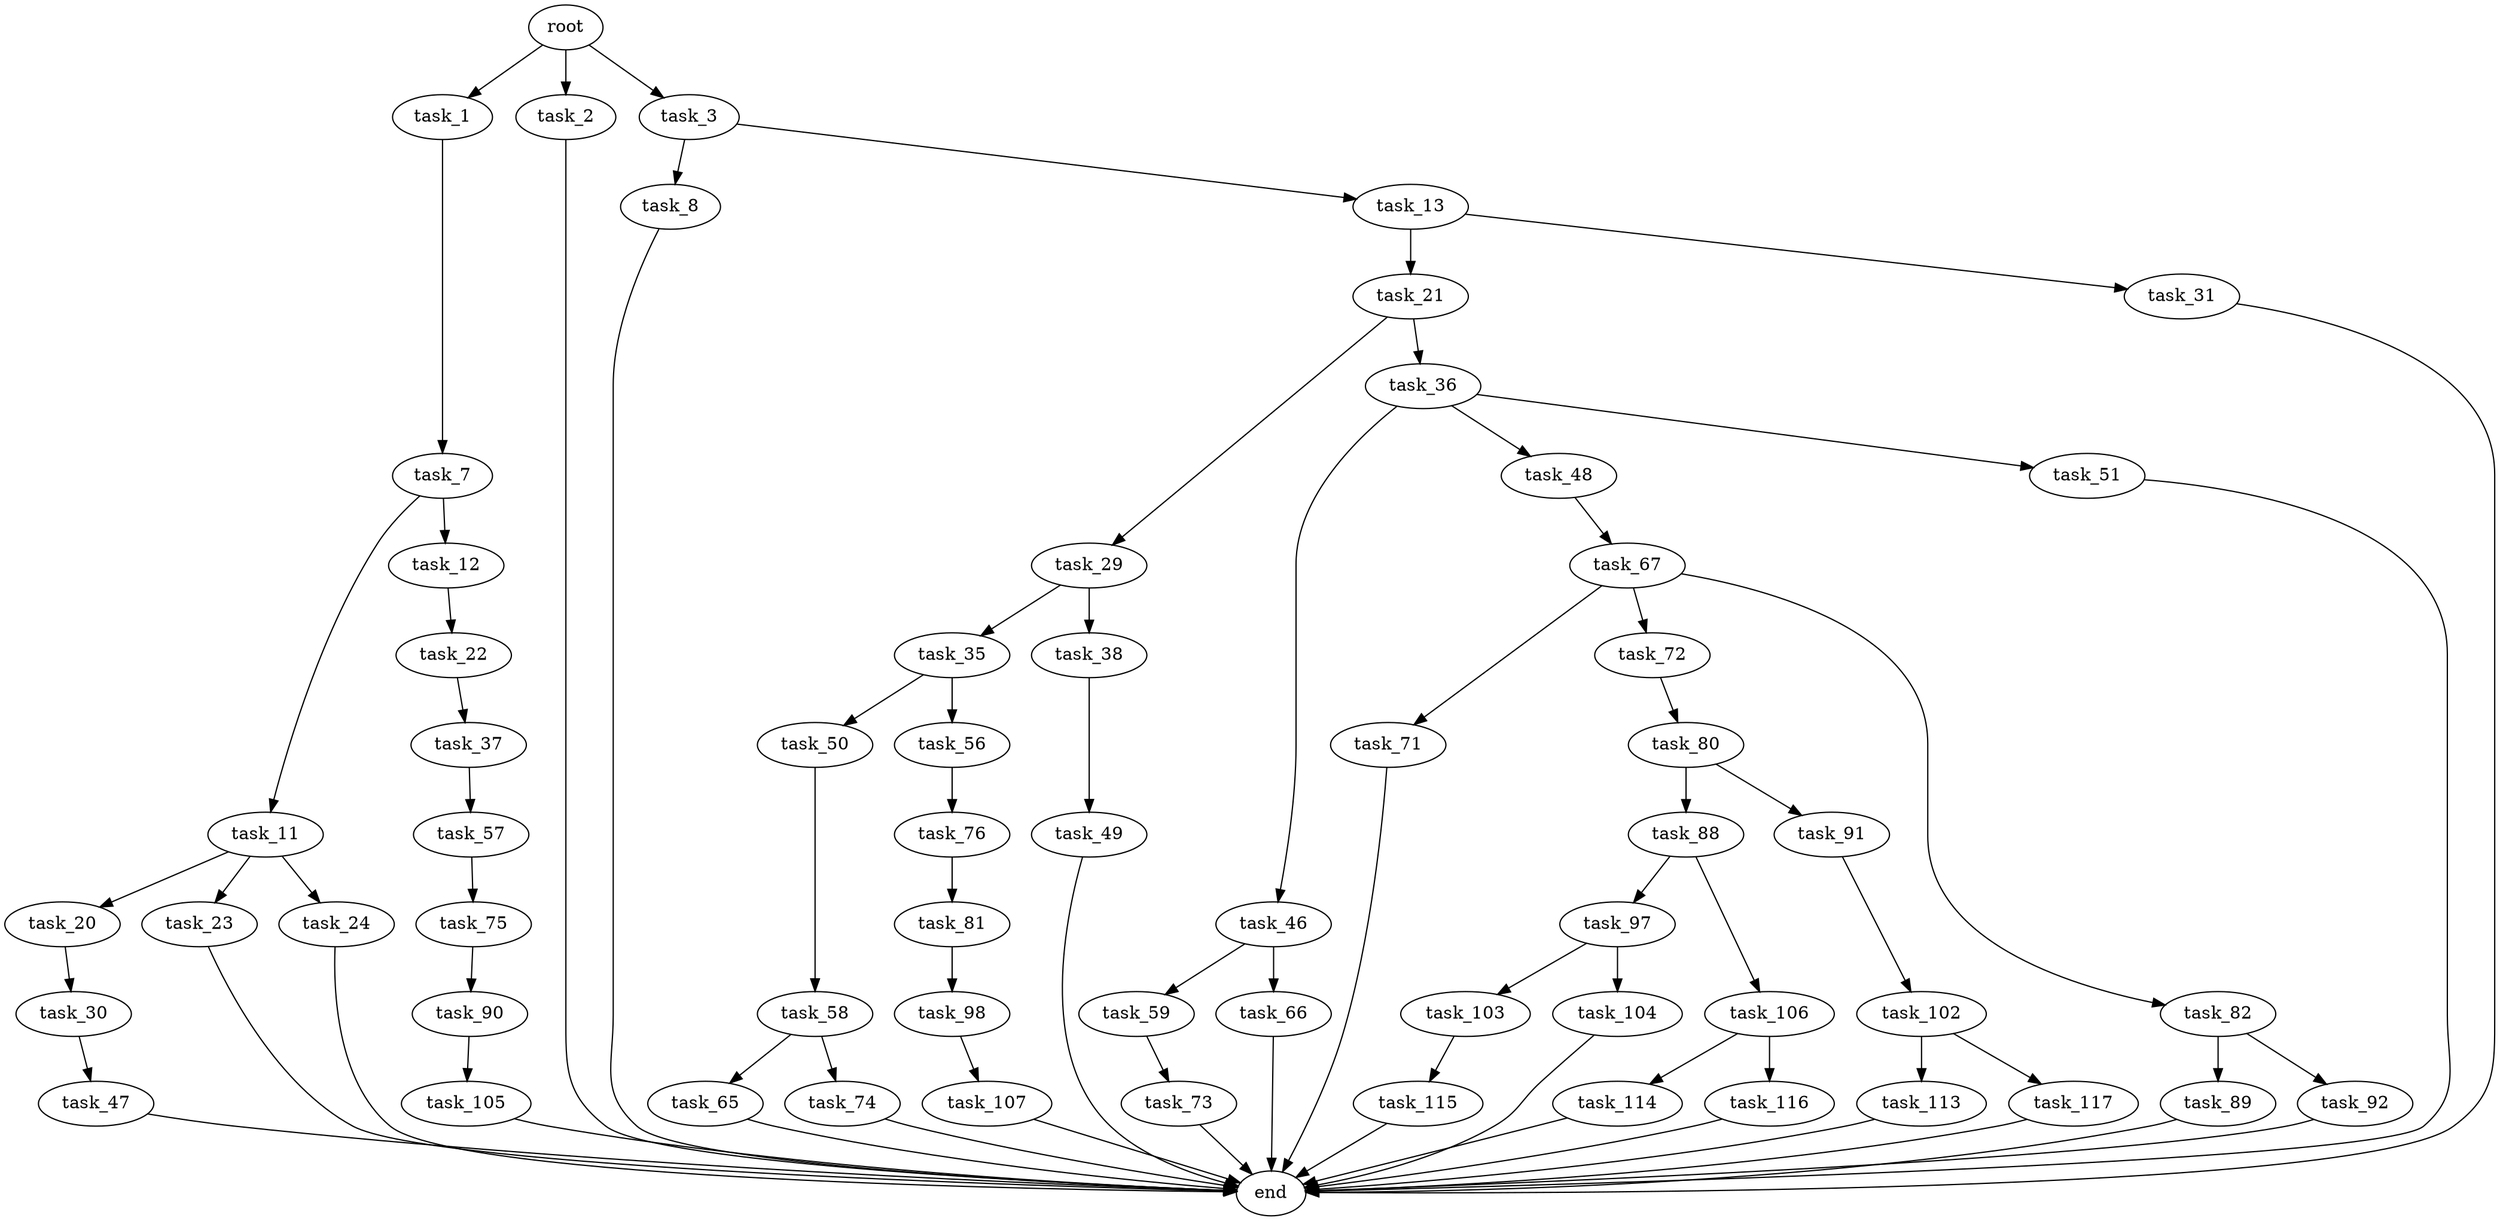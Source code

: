 digraph G {
  root [size="0.000000"];
  task_1 [size="651428425024.000000"];
  task_2 [size="289155416842.000000"];
  task_3 [size="231928233984.000000"];
  task_7 [size="143833128510.000000"];
  end [size="0.000000"];
  task_8 [size="39708939688.000000"];
  task_13 [size="8589934592.000000"];
  task_11 [size="786312686.000000"];
  task_12 [size="7206745138.000000"];
  task_20 [size="483018898413.000000"];
  task_23 [size="134217728000.000000"];
  task_24 [size="953761111488.000000"];
  task_22 [size="1073741824000.000000"];
  task_21 [size="16078216710.000000"];
  task_31 [size="214350048380.000000"];
  task_30 [size="231928233984.000000"];
  task_29 [size="134217728000.000000"];
  task_36 [size="23200934600.000000"];
  task_37 [size="42822280212.000000"];
  task_35 [size="108746059488.000000"];
  task_38 [size="1073741824000.000000"];
  task_47 [size="257619247535.000000"];
  task_50 [size="189250290792.000000"];
  task_56 [size="782757789696.000000"];
  task_46 [size="16178477821.000000"];
  task_48 [size="678084044.000000"];
  task_51 [size="28918780118.000000"];
  task_57 [size="201333187380.000000"];
  task_49 [size="1073741824000.000000"];
  task_59 [size="35105502147.000000"];
  task_66 [size="549755813888.000000"];
  task_67 [size="12082508891.000000"];
  task_58 [size="937256231648.000000"];
  task_76 [size="7674190895.000000"];
  task_75 [size="130081221556.000000"];
  task_65 [size="782757789696.000000"];
  task_74 [size="447508617675.000000"];
  task_73 [size="2169387770.000000"];
  task_71 [size="28991029248.000000"];
  task_72 [size="3624051885.000000"];
  task_82 [size="196218672996.000000"];
  task_80 [size="588835812760.000000"];
  task_90 [size="149772030888.000000"];
  task_81 [size="1073741824000.000000"];
  task_88 [size="68719476736.000000"];
  task_91 [size="8589934592.000000"];
  task_98 [size="782757789696.000000"];
  task_89 [size="34202408286.000000"];
  task_92 [size="368293445632.000000"];
  task_97 [size="7927797136.000000"];
  task_106 [size="340781173141.000000"];
  task_105 [size="134217728000.000000"];
  task_102 [size="168329522556.000000"];
  task_103 [size="8157770552.000000"];
  task_104 [size="3197112159.000000"];
  task_107 [size="982609561.000000"];
  task_113 [size="2204872691.000000"];
  task_117 [size="4129023531.000000"];
  task_115 [size="549755813888.000000"];
  task_114 [size="210581470304.000000"];
  task_116 [size="22364486654.000000"];

  root -> task_1 [size="1.000000"];
  root -> task_2 [size="1.000000"];
  root -> task_3 [size="1.000000"];
  task_1 -> task_7 [size="536870912.000000"];
  task_2 -> end [size="1.000000"];
  task_3 -> task_8 [size="301989888.000000"];
  task_3 -> task_13 [size="301989888.000000"];
  task_7 -> task_11 [size="209715200.000000"];
  task_7 -> task_12 [size="209715200.000000"];
  task_8 -> end [size="1.000000"];
  task_13 -> task_21 [size="33554432.000000"];
  task_13 -> task_31 [size="33554432.000000"];
  task_11 -> task_20 [size="33554432.000000"];
  task_11 -> task_23 [size="33554432.000000"];
  task_11 -> task_24 [size="33554432.000000"];
  task_12 -> task_22 [size="134217728.000000"];
  task_20 -> task_30 [size="301989888.000000"];
  task_23 -> end [size="1.000000"];
  task_24 -> end [size="1.000000"];
  task_22 -> task_37 [size="838860800.000000"];
  task_21 -> task_29 [size="679477248.000000"];
  task_21 -> task_36 [size="679477248.000000"];
  task_31 -> end [size="1.000000"];
  task_30 -> task_47 [size="301989888.000000"];
  task_29 -> task_35 [size="209715200.000000"];
  task_29 -> task_38 [size="209715200.000000"];
  task_36 -> task_46 [size="536870912.000000"];
  task_36 -> task_48 [size="536870912.000000"];
  task_36 -> task_51 [size="536870912.000000"];
  task_37 -> task_57 [size="75497472.000000"];
  task_35 -> task_50 [size="134217728.000000"];
  task_35 -> task_56 [size="134217728.000000"];
  task_38 -> task_49 [size="838860800.000000"];
  task_47 -> end [size="1.000000"];
  task_50 -> task_58 [size="134217728.000000"];
  task_56 -> task_76 [size="679477248.000000"];
  task_46 -> task_59 [size="33554432.000000"];
  task_46 -> task_66 [size="33554432.000000"];
  task_48 -> task_67 [size="33554432.000000"];
  task_51 -> end [size="1.000000"];
  task_57 -> task_75 [size="134217728.000000"];
  task_49 -> end [size="1.000000"];
  task_59 -> task_73 [size="838860800.000000"];
  task_66 -> end [size="1.000000"];
  task_67 -> task_71 [size="209715200.000000"];
  task_67 -> task_72 [size="209715200.000000"];
  task_67 -> task_82 [size="209715200.000000"];
  task_58 -> task_65 [size="838860800.000000"];
  task_58 -> task_74 [size="838860800.000000"];
  task_76 -> task_81 [size="33554432.000000"];
  task_75 -> task_90 [size="536870912.000000"];
  task_65 -> end [size="1.000000"];
  task_74 -> end [size="1.000000"];
  task_73 -> end [size="1.000000"];
  task_71 -> end [size="1.000000"];
  task_72 -> task_80 [size="75497472.000000"];
  task_82 -> task_89 [size="134217728.000000"];
  task_82 -> task_92 [size="134217728.000000"];
  task_80 -> task_88 [size="536870912.000000"];
  task_80 -> task_91 [size="536870912.000000"];
  task_90 -> task_105 [size="411041792.000000"];
  task_81 -> task_98 [size="838860800.000000"];
  task_88 -> task_97 [size="134217728.000000"];
  task_88 -> task_106 [size="134217728.000000"];
  task_91 -> task_102 [size="33554432.000000"];
  task_98 -> task_107 [size="679477248.000000"];
  task_89 -> end [size="1.000000"];
  task_92 -> end [size="1.000000"];
  task_97 -> task_103 [size="301989888.000000"];
  task_97 -> task_104 [size="301989888.000000"];
  task_106 -> task_114 [size="411041792.000000"];
  task_106 -> task_116 [size="411041792.000000"];
  task_105 -> end [size="1.000000"];
  task_102 -> task_113 [size="536870912.000000"];
  task_102 -> task_117 [size="536870912.000000"];
  task_103 -> task_115 [size="134217728.000000"];
  task_104 -> end [size="1.000000"];
  task_107 -> end [size="1.000000"];
  task_113 -> end [size="1.000000"];
  task_117 -> end [size="1.000000"];
  task_115 -> end [size="1.000000"];
  task_114 -> end [size="1.000000"];
  task_116 -> end [size="1.000000"];
}
